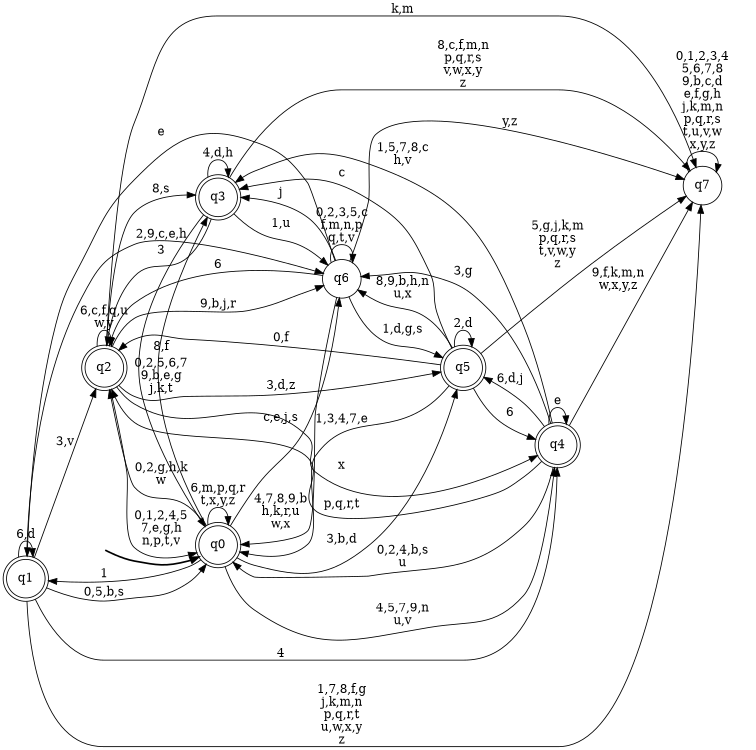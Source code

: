 digraph BlueStar {
__start0 [style = invis, shape = none, label = "", width = 0, height = 0];

rankdir=LR;
size="8,5";

s0 [style="rounded,filled", color="black", fillcolor="white" shape="doublecircle", label="q0"];
s1 [style="rounded,filled", color="black", fillcolor="white" shape="doublecircle", label="q1"];
s2 [style="rounded,filled", color="black", fillcolor="white" shape="doublecircle", label="q2"];
s3 [style="rounded,filled", color="black", fillcolor="white" shape="doublecircle", label="q3"];
s4 [style="rounded,filled", color="black", fillcolor="white" shape="doublecircle", label="q4"];
s5 [style="rounded,filled", color="black", fillcolor="white" shape="doublecircle", label="q5"];
s6 [style="filled", color="black", fillcolor="white" shape="circle", label="q6"];
s7 [style="filled", color="black", fillcolor="white" shape="circle", label="q7"];
subgraph cluster_main { 
	graph [pad=".75", ranksep="0.15", nodesep="0.15"];
	 style=invis; 
	__start0 -> s0 [penwidth=2];
}
s0 -> s0 [label="6,m,p,q,r\nt,x,y,z"];
s0 -> s1 [label="1"];
s0 -> s2 [label="0,2,g,h,k\nw"];
s0 -> s3 [label="8,f"];
s0 -> s4 [label="4,5,7,9,n\nu,v"];
s0 -> s5 [label="3,b,d"];
s0 -> s6 [label="c,e,j,s"];
s1 -> s0 [label="0,5,b,s"];
s1 -> s1 [label="6,d"];
s1 -> s2 [label="3,v"];
s1 -> s4 [label="4"];
s1 -> s6 [label="2,9,c,e,h"];
s1 -> s7 [label="1,7,8,f,g\nj,k,m,n\np,q,r,t\nu,w,x,y\nz"];
s2 -> s0 [label="0,1,2,4,5\n7,e,g,h\nn,p,t,v"];
s2 -> s2 [label="6,c,f,q,u\nw,y"];
s2 -> s3 [label="8,s"];
s2 -> s4 [label="x"];
s2 -> s5 [label="3,d,z"];
s2 -> s6 [label="9,b,j,r"];
s2 -> s7 [label="k,m"];
s3 -> s0 [label="0,2,5,6,7\n9,b,e,g\nj,k,t"];
s3 -> s2 [label="3"];
s3 -> s3 [label="4,d,h"];
s3 -> s6 [label="1,u"];
s3 -> s7 [label="8,c,f,m,n\np,q,r,s\nv,w,x,y\nz"];
s4 -> s0 [label="0,2,4,b,s\nu"];
s4 -> s2 [label="p,q,r,t"];
s4 -> s3 [label="1,5,7,8,c\nh,v"];
s4 -> s4 [label="e"];
s4 -> s5 [label="6,d,j"];
s4 -> s6 [label="3,g"];
s4 -> s7 [label="9,f,k,m,n\nw,x,y,z"];
s5 -> s0 [label="1,3,4,7,e"];
s5 -> s2 [label="0,f"];
s5 -> s3 [label="c"];
s5 -> s4 [label="6"];
s5 -> s5 [label="2,d"];
s5 -> s6 [label="8,9,b,h,n\nu,x"];
s5 -> s7 [label="5,g,j,k,m\np,q,r,s\nt,v,w,y\nz"];
s6 -> s0 [label="4,7,8,9,b\nh,k,r,u\nw,x"];
s6 -> s1 [label="e"];
s6 -> s2 [label="6"];
s6 -> s3 [label="j"];
s6 -> s5 [label="1,d,g,s"];
s6 -> s6 [label="0,2,3,5,c\nf,m,n,p\nq,t,v"];
s6 -> s7 [label="y,z"];
s7 -> s7 [label="0,1,2,3,4\n5,6,7,8\n9,b,c,d\ne,f,g,h\nj,k,m,n\np,q,r,s\nt,u,v,w\nx,y,z"];

}